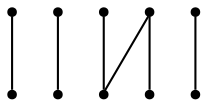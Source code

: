 graph {
  node [shape=point,comment="{\"directed\":false,\"doi\":\"10.1007/978-3-319-50106-2_27\",\"figure\":\"2 (2)\"}"]

  v0 [pos="1033.9615658371765,2254.7550867132895"]
  v1 [pos="852.9119234951112,2254.7550867132895"]
  v2 [pos="1022.6472786761885,2220.8084444383767"]
  v3 [pos="864.2293582827751,2220.8084444383767"]
  v4 [pos="1022.6472786761884,2277.3853549239325"]
  v5 [pos="1000.0166059364285,2164.231152426991"]
  v6 [pos="943.4377620808269,2356.5929151459613"]
  v7 [pos="943.4377620808269,2175.545428099194"]
  v8 [pos="886.8579326047511,2164.2311524269903"]
  v9 [pos="875.5436454437631,2288.7017289882024"]

  v0 -- v5 [id="-1",pos="1033.9615658371765,2254.7550867132895 1015.2159228592964,2254.752988321223 1000.0176551453205,2239.5547796967785 1000.0176551453205,2220.80634604631 1000.0166059364285,2164.231152426991 1000.0166059364285,2164.231152426991 1000.0166059364285,2164.231152426991"]
  v1 -- v8 [id="-2",pos="852.9119234951112,2254.7550867132895 871.6596648907752,2254.752988321223 886.857932604751,2239.5547796967785 886.857932604751,2220.80634604631 886.8579326047511,2164.2311524269903 886.8579326047511,2164.2311524269903 886.8579326047511,2164.2311524269903"]
  v2 -- v3 [id="-3",pos="1022.6472786761885,2220.8084444383767 864.2293582827751,2220.8084444383767 864.2293582827751,2220.8084444383767 864.2293582827751,2220.8084444383767"]
  v4 -- v3 [id="-4",pos="1022.6472786761884,2277.3853549239325 920.804990923283,2277.3853549239325 920.804990923283,2277.3853549239325 920.804990923283,2277.3853549239325 864.2293582827751,2220.8084444383767 864.2293582827751,2220.8084444383767 864.2293582827751,2220.8084444383767"]
  v2 -- v9 [id="-5",pos="1022.6472786761885,2220.8084444383767 954.7521128302326,2288.6996305961356 954.7521128302326,2288.6996305961356 954.7521128302326,2288.6996305961356 875.5436454437631,2288.7017289882024 875.5436454437631,2288.7017289882024 875.5436454437631,2288.7017289882024"]
  v6 -- v7 [id="-6",pos="943.4377620808269,2356.5929151459613 943.4377620808269,2175.545428099194 943.4377620808269,2175.545428099194 943.4377620808269,2175.545428099194"]
}